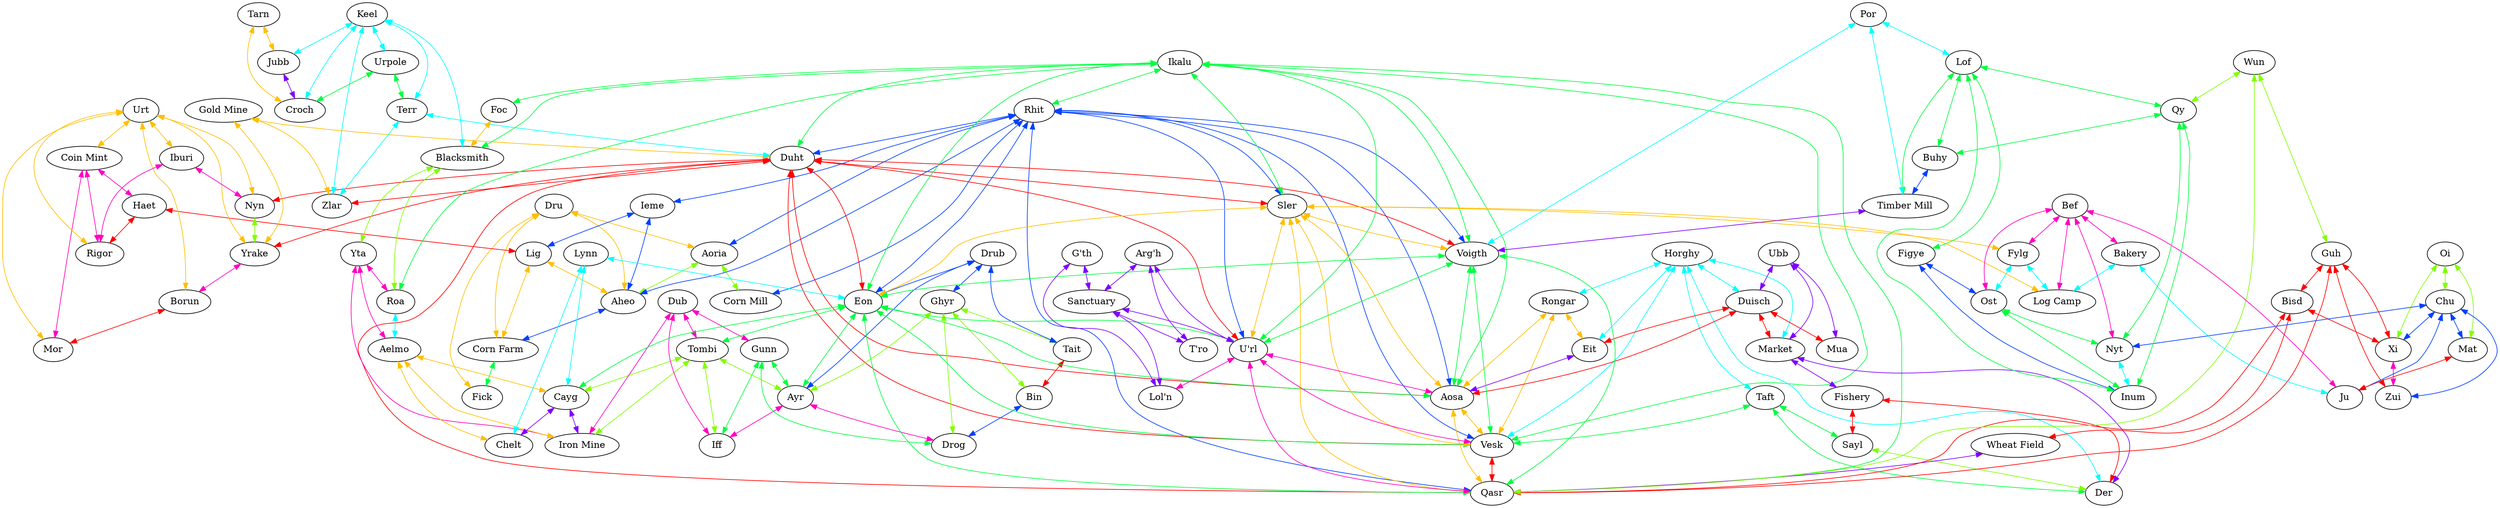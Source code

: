 graph x {
"Fick" [pos="0.0972222222222222,-0.472222222222222",label="Fick"]
"Dru" [pos="0.597222222222222,-0.444444444444444",label="Dru"]
"Aoria" [pos="1.52777777777778,-0.680555555555556",label="Aoria"]
"Corn Mill" [pos="2.52777777777778,-0.472222222222222",label="Corn Mill"]
"Corn Farm" [pos="0.0972222222222222,-1.52777777777778",label="Corn Farm"]
"Aheo" [pos="0.805555555555556,-1.16666666666667",label="Aheo"]
"Lig" [pos="0.847222222222222,-1.68055555555556",label="Lig"]
"Ieme" [pos="1.125,-1.44444444444444",label="Ieme"]
"Rhit" [pos="2.11111111111111,-1.05555555555556",label="Rhit"]
"Haet" [pos="0.138888888888889,-2.11111111111111",label="Haet"]
"Coin Mint" [pos="0.125,-3.04166666666667",label="Coin Mint"]
"Rigor" [pos="0.805555555555556,-2.93055555555556",label="Rigor"]
"Mor" [pos="0.458333333333333,-3.68055555555556",label="Mor"]
"Borun" [pos="0.138888888888889,-4.61111111111111",label="Borun"]
"Urt" [pos="0.833333333333333,-4.04166666666667",label="Urt"]
"Iburi" [pos="1.26388888888889,-3.47222222222222",label="Iburi"]
"Nyn" [pos="1.26388888888889,-4",label="Nyn"]
"Yrake" [pos="1.02777777777778,-4.5",label="Yrake"]
"Duht" [pos="2.38888888888889,-4.01388888888889",label="Duht"]
"Gold Mine" [pos="2.15277777777778,-4.90277777777778",label="Gold Mine"]
"Zlar" [pos="2.45833333333333,-4.5",label="Zlar"]
"Terr" [pos="2.97222222222222,-4.13888888888889",label="Terr"]
"Keel" [pos="3.29166666666667,-4.41666666666667",label="Keel"]
"Croch" [pos="3.63888888888889,-4.13888888888889",label="Croch"]
"Urpole" [pos="3.30555555555556,-3.90277777777778",label="Urpole"]
"Jubb" [pos="3.77777777777778,-4.76388888888889",label="Jubb"]
"Tarn" [pos="4.5,-4.58333333333333",label="Tarn"]
"Foc" [pos="4.40277777777778,-5.375",label="Foc"]
"Blacksmith" [pos="2.81944444444444,-5.125",label="Blacksmith"]
"Ikalu" [pos="3.61111111111111,-5.56944444444444",label="Ikalu"]
"Roa" [pos="2.80555555555556,-5.59722222222222",label="Roa"]
"Yta" [pos="2.13888888888889,-5.5",label="Yta"]
"Aelmo" [pos="1.98611111111111,-6.125",label="Aelmo"]
"Iron Mine" [pos="1.33333333333333,-6.08333333333333",label="Iron Mine"]
"Chelt" [pos="2.19444444444444,-6.56944444444444",label="Chelt"]
"Cayg" [pos="1.65277777777778,-6.375",label="Cayg"]
"Lynn" [pos="1.95833333333333,-7.13888888888889",label="Lynn"]
"Tombi" [pos="1.18055555555556,-6.69444444444444",label="Tombi"]
"Dub" [pos="0.819444444444444,-6.45833333333333",label="Dub"]
"Gunn" [pos="0.263888888888889,-6.86111111111111",label="Gunn"]
"Iff" [pos="0.847222222222222,-6.91666666666667",label="Iff"]
"Ayr" [pos="0.888888888888889,-7.33333333333333",label="Ayr"]
"Drog" [pos="0.0972222222222222,-7.25",label="Drog"]
"Bin" [pos="0.0972222222222222,-8.40277777777778",label="Bin"]
"Tait" [pos="1.09722222222222,-8.41666666666667",label="Tait"]
"Ghyr" [pos="0.805555555555556,-7.73611111111111",label="Ghyr"]
"Drub" [pos="1.18055555555556,-7.86111111111111",label="Drub"]
"Eon" [pos="1.41666666666667,-7.40277777777778",label="Eon"]
"Aosa" [pos="5.55555555555556,-6.72222222222222",label="Aosa"]
"Vesk" [pos="4.05555555555556,-6.76388888888889",label="Vesk"]
"Rongar" [pos="4.55555555555556,-6.88888888888889",label="Rongar"]
"Taft" [pos="3.875,-7.52777777777778",label="Taft"]
"Sayl" [pos="3.38888888888889,-7.81944444444444",label="Sayl"]
"Fishery" [pos="3.80555555555556,-8.38888888888889",label="Fishery"]
"Market" [pos="4.29166666666667,-8.40277777777778",label="Market"]
"Der" [pos="4.05555555555556,-8",label="Der"]
"Horghy" [pos="4.48611111111111,-7.38888888888889",label="Horghy"]
"Eit" [pos="5.04166666666667,-7.29166666666667",label="Eit"]
"Duisch" [pos="5.06944444444444,-7.70833333333333",label="Duisch"]
"Ubb" [pos="5.08333333333333,-8.18055555555556",label="Ubb"]
"Mua" [pos="5.55555555555556,-8.11111111111111",label="Mua"]
"Wheat Field" [pos="4.01388888888889,-0.833333333333333",label="Wheat Field"]
"Bisd" [pos="4.68055555555556,-0.833333333333333",label="Bisd"]
"Qasr" [pos="4.66666666666667,-1.58333333333333",label="Qasr"]
"Xi" [pos="5.68055555555556,-0.75",label="Xi"]
"Guh" [pos="5.08333333333333,-1.19444444444444",label="Guh"]
"Wun" [pos="5.11111111111111,-1.68055555555556",label="Wun"]
"Zui" [pos="5.88888888888889,-1.20833333333333",label="Zui"]
"Oi" [pos="5.97222222222222,-0.5",label="Oi"]
"Chu" [pos="6.15277777777778,-1",label="Chu"]
"Mat" [pos="6.76388888888889,-0.458333333333333",label="Mat"]
"Ju" [pos="7.01388888888889,-0.763888888888889",label="Ju"]
"Bakery" [pos="7.68055555555556,-0.694444444444444",label="Bakery"]
"Log Camp" [pos="8,-0.486111111111111",label="Log Camp"]
"Sler" [pos="8.13888888888889,-1.38888888888889",label="Sler"]
"Fylg" [pos="7.76388888888889,-1.23611111111111",label="Fylg"]
"Bef" [pos="7.375,-0.986111111111111",label="Bef"]
"Nyt" [pos="6.61111111111111,-1.45833333333333",label="Nyt"]
"Ost" [pos="6.86111111111111,-1.66666666666667",label="Ost"]
"Figye" [pos="6.41666666666667,-2.41666666666667",label="Figye"]
"Inum" [pos="6.13888888888889,-1.95833333333333",label="Inum"]
"Qy" [pos="5.97222222222222,-1.55555555555556",label="Qy"]
"Lof" [pos="6.08333333333333,-2.625",label="Lof"]
"Buhy" [pos="5.70833333333333,-2.20833333333333",label="Buhy"]
"Por" [pos="5.76388888888889,-2.81944444444444",label="Por"]
"Timber Mill" [pos="5.19444444444444,-2.43055555555556",label="Timber Mill"]
"Voigth" [pos="5.38888888888889,-3.18055555555556",label="Voigth"]
"U'rl" [pos="2.94444444444444,-2.02777777777778",label="U'rl"]
"Arg'h" [pos="2.34722222222222,-2.05555555555556",label="Arg'h"]
"T'ro" [pos="2.06944444444444,-2.65277777777778",label="T'ro"]
"Lol'n" [pos="3.18055555555556,-2.33333333333333",label="Lol'n"]
"G'th" [pos="3.65277777777778,-2.76388888888889",label="G'th"]
"Sanctuary" [pos="2.80555555555556,-2.94444444444444",label="Sanctuary"]
"Urt" -- "Rigor" [dir="both",color="0.125,1,1"]
"Urt" -- "Yrake" [dir="both",color="0.125,1,1"]
"Urt" -- "Mor" [dir="both",color="0.125,1,1"]
"Urt" -- "Coin Mint" [dir="both",color="0.125,1,1"]
"Urt" -- "Borun" [dir="both",color="0.125,1,1"]
"Urt" -- "Nyn" [dir="both",color="0.125,1,1"]
"Urt" -- "Iburi" [dir="both",color="0.125,1,1"]
"Oi" -- "Mat" [dir="both",color="0.25,1,1"]
"Oi" -- "Xi" [dir="both",color="0.25,1,1"]
"Oi" -- "Chu" [dir="both",color="0.25,1,1"]
"Ikalu" -- "Blacksmith" [dir="both",color="0.375,1,1"]
"Ikalu" -- "Foc" [dir="both",color="0.375,1,1"]
"Ikalu" -- "Vesk" [dir="both",color="0.375,1,1"]
"Ikalu" -- "Eon" [dir="both",color="0.375,1,1"]
"Ikalu" -- "Roa" [dir="both",color="0.375,1,1"]
"Ikalu" -- "Rhit" [dir="both",color="0.375,1,1"]
"Ikalu" -- "Duht" [dir="both",color="0.375,1,1"]
"Ikalu" -- "Sler" [dir="both",color="0.375,1,1"]
"Ikalu" -- "Qasr" [dir="both",color="0.375,1,1"]
"Ikalu" -- "Aosa" [dir="both",color="0.375,1,1"]
"Ikalu" -- "U'rl" [dir="both",color="0.375,1,1"]
"Ikalu" -- "Voigth" [dir="both",color="0.375,1,1"]
"Keel" -- "Urpole" [dir="both",color="0.5,1,1"]
"Keel" -- "Terr" [dir="both",color="0.5,1,1"]
"Keel" -- "Blacksmith" [dir="both",color="0.5,1,1"]
"Keel" -- "Jubb" [dir="both",color="0.5,1,1"]
"Keel" -- "Zlar" [dir="both",color="0.5,1,1"]
"Keel" -- "Croch" [dir="both",color="0.5,1,1"]
"Drub" -- "Ghyr" [dir="both",color="0.625,1,1"]
"Drub" -- "Tait" [dir="both",color="0.625,1,1"]
"Drub" -- "Eon" [dir="both",color="0.625,1,1"]
"Drub" -- "Ayr" [dir="both",color="0.625,1,1"]
"Ubb" -- "Duisch" [dir="both",color="0.75,1,1"]
"Ubb" -- "Market" [dir="both",color="0.75,1,1"]
"Ubb" -- "Mua" [dir="both",color="0.75,1,1"]
"Coin Mint" -- "Rigor" [dir="both",color="0.875,1,1"]
"Coin Mint" -- "Mor" [dir="both",color="0.875,1,1"]
"Coin Mint" -- "Haet" [dir="both",color="0.875,1,1"]
"Haet" -- "Rigor" [dir="both",color="1,1,1"]
"Haet" -- "Lig" [dir="both",color="1,1,1"]
"Foc" -- "Blacksmith" [dir="both",color="0.125,1,1"]
"Wun" -- "Qy" [dir="both",color="0.25,1,1"]
"Wun" -- "Qasr" [dir="both",color="0.25,1,1"]
"Wun" -- "Guh" [dir="both",color="0.25,1,1"]
"Urpole" -- "Terr" [dir="both",color="0.375,1,1"]
"Urpole" -- "Croch" [dir="both",color="0.375,1,1"]
"Por" -- "Lof" [dir="both",color="0.5,1,1"]
"Por" -- "Timber Mill" [dir="both",color="0.5,1,1"]
"Por" -- "Voigth" [dir="both",color="0.5,1,1"]
"Rhit" -- "Aoria" [dir="both",color="0.625,1,1"]
"Rhit" -- "Vesk" [dir="both",color="0.625,1,1"]
"Rhit" -- "Eon" [dir="both",color="0.625,1,1"]
"Rhit" -- "Ieme" [dir="both",color="0.625,1,1"]
"Rhit" -- "Aheo" [dir="both",color="0.625,1,1"]
"Rhit" -- "Duht" [dir="both",color="0.625,1,1"]
"Rhit" -- "Sler" [dir="both",color="0.625,1,1"]
"Rhit" -- "Qasr" [dir="both",color="0.625,1,1"]
"Rhit" -- "Aosa" [dir="both",color="0.625,1,1"]
"Rhit" -- "U'rl" [dir="both",color="0.625,1,1"]
"Rhit" -- "Corn Mill" [dir="both",color="0.625,1,1"]
"Rhit" -- "Voigth" [dir="both",color="0.625,1,1"]
"Arg'h" -- "T'ro" [dir="both",color="0.75,1,1"]
"Arg'h" -- "Sanctuary" [dir="both",color="0.75,1,1"]
"Arg'h" -- "U'rl" [dir="both",color="0.75,1,1"]
"Bef" -- "Bakery" [dir="both",color="0.875,1,1"]
"Bef" -- "Nyt" [dir="both",color="0.875,1,1"]
"Bef" -- "Log Camp" [dir="both",color="0.875,1,1"]
"Bef" -- "Ju" [dir="both",color="0.875,1,1"]
"Bef" -- "Fylg" [dir="both",color="0.875,1,1"]
"Bef" -- "Ost" [dir="both",color="0.875,1,1"]
"Guh" -- "Xi" [dir="both",color="1,1,1"]
"Guh" -- "Zui" [dir="both",color="1,1,1"]
"Guh" -- "Bisd" [dir="both",color="1,1,1"]
"Guh" -- "Qasr" [dir="both",color="1,1,1"]
"Gold Mine" -- "Yrake" [dir="both",color="0.125,1,1"]
"Gold Mine" -- "Duht" [dir="both",color="0.125,1,1"]
"Gold Mine" -- "Zlar" [dir="both",color="0.125,1,1"]
"Blacksmith" -- "Roa" [dir="both",color="0.25,1,1"]
"Blacksmith" -- "Yta" [dir="both",color="0.25,1,1"]
"Lof" -- "Figye" [dir="both",color="0.375,1,1"]
"Lof" -- "Qy" [dir="both",color="0.375,1,1"]
"Lof" -- "Buhy" [dir="both",color="0.375,1,1"]
"Lof" -- "Inum" [dir="both",color="0.375,1,1"]
"Lof" -- "Timber Mill" [dir="both",color="0.375,1,1"]
"Horghy" -- "Duisch" [dir="both",color="0.5,1,1"]
"Horghy" -- "Rongar" [dir="both",color="0.5,1,1"]
"Horghy" -- "Taft" [dir="both",color="0.5,1,1"]
"Horghy" -- "Der" [dir="both",color="0.5,1,1"]
"Horghy" -- "Market" [dir="both",color="0.5,1,1"]
"Horghy" -- "Eit" [dir="both",color="0.5,1,1"]
"Horghy" -- "Vesk" [dir="both",color="0.5,1,1"]
"Chu" -- "Mat" [dir="both",color="0.625,1,1"]
"Chu" -- "Nyt" [dir="both",color="0.625,1,1"]
"Chu" -- "Ju" [dir="both",color="0.625,1,1"]
"Chu" -- "Xi" [dir="both",color="0.625,1,1"]
"Chu" -- "Zui" [dir="both",color="0.625,1,1"]
"G'th" -- "Sanctuary" [dir="both",color="0.75,1,1"]
"G'th" -- "Lol'n" [dir="both",color="0.75,1,1"]
"Iburi" -- "Rigor" [dir="both",color="0.875,1,1"]
"Iburi" -- "Nyn" [dir="both",color="0.875,1,1"]
"Duisch" -- "Market" [dir="both",color="1,1,1"]
"Duisch" -- "Eit" [dir="both",color="1,1,1"]
"Duisch" -- "Aosa" [dir="both",color="1,1,1"]
"Duisch" -- "Mua" [dir="both",color="1,1,1"]
"Rongar" -- "Eit" [dir="both",color="0.125,1,1"]
"Rongar" -- "Aosa" [dir="both",color="0.125,1,1"]
"Rongar" -- "Vesk" [dir="both",color="0.125,1,1"]
"Ghyr" -- "Bin" [dir="both",color="0.25,1,1"]
"Ghyr" -- "Tait" [dir="both",color="0.25,1,1"]
"Ghyr" -- "Drog" [dir="both",color="0.25,1,1"]
"Ghyr" -- "Ayr" [dir="both",color="0.25,1,1"]
"Qy" -- "Nyt" [dir="both",color="0.375,1,1"]
"Qy" -- "Buhy" [dir="both",color="0.375,1,1"]
"Qy" -- "Inum" [dir="both",color="0.375,1,1"]
"Terr" -- "Duht" [dir="both",color="0.5,1,1"]
"Terr" -- "Zlar" [dir="both",color="0.5,1,1"]
"Buhy" -- "Timber Mill" [dir="both",color="0.625,1,1"]
"Timber Mill" -- "Voigth" [dir="both",color="0.75,1,1"]
"Yta" -- "Roa" [dir="both",color="0.875,1,1"]
"Yta" -- "Iron Mine" [dir="both",color="0.875,1,1"]
"Yta" -- "Aelmo" [dir="both",color="0.875,1,1"]
"Duht" -- "Yrake" [dir="both",color="1,1,1"]
"Duht" -- "Zlar" [dir="both",color="1,1,1"]
"Duht" -- "Vesk" [dir="both",color="1,1,1"]
"Duht" -- "Eon" [dir="both",color="1,1,1"]
"Duht" -- "Sler" [dir="both",color="1,1,1"]
"Duht" -- "Qasr" [dir="both",color="1,1,1"]
"Duht" -- "Aosa" [dir="both",color="1,1,1"]
"Duht" -- "U'rl" [dir="both",color="1,1,1"]
"Duht" -- "Nyn" [dir="both",color="1,1,1"]
"Duht" -- "Voigth" [dir="both",color="1,1,1"]
"Sler" -- "Log Camp" [dir="both",color="0.125,1,1"]
"Sler" -- "Eon" [dir="both",color="0.125,1,1"]
"Sler" -- "Vesk" [dir="both",color="0.125,1,1"]
"Sler" -- "Fylg" [dir="both",color="0.125,1,1"]
"Sler" -- "Qasr" [dir="both",color="0.125,1,1"]
"Sler" -- "U'rl" [dir="both",color="0.125,1,1"]
"Sler" -- "Aosa" [dir="both",color="0.125,1,1"]
"Sler" -- "Voigth" [dir="both",color="0.125,1,1"]
"Nyn" -- "Yrake" [dir="both",color="0.25,1,1"]
"Voigth" -- "Eon" [dir="both",color="0.375,1,1"]
"Voigth" -- "Vesk" [dir="both",color="0.375,1,1"]
"Voigth" -- "Qasr" [dir="both",color="0.375,1,1"]
"Voigth" -- "U'rl" [dir="both",color="0.375,1,1"]
"Voigth" -- "Aosa" [dir="both",color="0.375,1,1"]
"Lynn" -- "Cayg" [dir="both",color="0.5,1,1"]
"Lynn" -- "Eon" [dir="both",color="0.5,1,1"]
"Lynn" -- "Chelt" [dir="both",color="0.5,1,1"]
"Figye" -- "Inum" [dir="both",color="0.625,1,1"]
"Figye" -- "Ost" [dir="both",color="0.625,1,1"]
"Eit" -- "Aosa" [dir="both",color="0.75,1,1"]
"Dub" -- "Iron Mine" [dir="both",color="0.875,1,1"]
"Dub" -- "Iff" [dir="both",color="0.875,1,1"]
"Dub" -- "Tombi" [dir="both",color="0.875,1,1"]
"Dub" -- "Gunn" [dir="both",color="0.875,1,1"]
"Tait" -- "Bin" [dir="both",color="1,1,1"]
"Dru" -- "Corn Farm" [dir="both",color="0.125,1,1"]
"Dru" -- "Aheo" [dir="both",color="0.125,1,1"]
"Dru" -- "Aoria" [dir="both",color="0.125,1,1"]
"Dru" -- "Fick" [dir="both",color="0.125,1,1"]
"Aoria" -- "Aheo" [dir="both",color="0.25,1,1"]
"Aoria" -- "Corn Mill" [dir="both",color="0.25,1,1"]
"Eon" -- "Vesk" [dir="both",color="0.375,1,1"]
"Eon" -- "Cayg" [dir="both",color="0.375,1,1"]
"Eon" -- "Qasr" [dir="both",color="0.375,1,1"]
"Eon" -- "Aosa" [dir="both",color="0.375,1,1"]
"Eon" -- "U'rl" [dir="both",color="0.375,1,1"]
"Eon" -- "Tombi" [dir="both",color="0.375,1,1"]
"Eon" -- "Ayr" [dir="both",color="0.375,1,1"]
"Roa" -- "Aelmo" [dir="both",color="0.5,1,1"]
"Bin" -- "Drog" [dir="both",color="0.625,1,1"]
"Sanctuary" -- "T'ro" [dir="both",color="0.75,1,1"]
"Sanctuary" -- "U'rl" [dir="both",color="0.75,1,1"]
"Sanctuary" -- "Lol'n" [dir="both",color="0.75,1,1"]
"U'rl" -- "Lol'n" [dir="both",color="0.875,1,1"]
"U'rl" -- "Vesk" [dir="both",color="0.875,1,1"]
"U'rl" -- "Qasr" [dir="both",color="0.875,1,1"]
"U'rl" -- "Aosa" [dir="both",color="0.875,1,1"]
"Bisd" -- "Wheat Field" [dir="both",color="1,1,1"]
"Bisd" -- "Xi" [dir="both",color="1,1,1"]
"Bisd" -- "Qasr" [dir="both",color="1,1,1"]
"Aosa" -- "Vesk" [dir="both",color="0.125,1,1"]
"Aosa" -- "Qasr" [dir="both",color="0.125,1,1"]
"Tombi" -- "Cayg" [dir="both",color="0.25,1,1"]
"Tombi" -- "Iron Mine" [dir="both",color="0.25,1,1"]
"Tombi" -- "Iff" [dir="both",color="0.25,1,1"]
"Tombi" -- "Ayr" [dir="both",color="0.25,1,1"]
"Taft" -- "Der" [dir="both",color="0.375,1,1"]
"Taft" -- "Sayl" [dir="both",color="0.375,1,1"]
"Taft" -- "Vesk" [dir="both",color="0.375,1,1"]
"Bakery" -- "Log Camp" [dir="both",color="0.5,1,1"]
"Bakery" -- "Ju" [dir="both",color="0.5,1,1"]
"Wheat Field" -- "Qasr" [dir="both",color="0.75,1,1"]
"Yrake" -- "Borun" [dir="both",color="0.875,1,1"]
"Borun" -- "Mor" [dir="both",color="1,1,1"]
"Aelmo" -- "Cayg" [dir="both",color="0.125,1,1"]
"Aelmo" -- "Iron Mine" [dir="both",color="0.125,1,1"]
"Aelmo" -- "Chelt" [dir="both",color="0.125,1,1"]
"Gunn" -- "Drog" [dir="both",color="0.375,1,1"]
"Gunn" -- "Iff" [dir="both",color="0.375,1,1"]
"Gunn" -- "Ayr" [dir="both",color="0.375,1,1"]
"Fylg" -- "Log Camp" [dir="both",color="0.5,1,1"]
"Fylg" -- "Ost" [dir="both",color="0.5,1,1"]
"Ieme" -- "Lig" [dir="both",color="0.625,1,1"]
"Ieme" -- "Aheo" [dir="both",color="0.625,1,1"]
"Cayg" -- "Iron Mine" [dir="both",color="0.75,1,1"]
"Cayg" -- "Chelt" [dir="both",color="0.75,1,1"]
"Ayr" -- "Drog" [dir="both",color="0.875,1,1"]
"Ayr" -- "Iff" [dir="both",color="0.875,1,1"]
"Mat" -- "Ju" [dir="both",color="1,1,1"]
"Lig" -- "Corn Farm" [dir="both",color="0.125,1,1"]
"Lig" -- "Aheo" [dir="both",color="0.125,1,1"]
"Ost" -- "Nyt" [dir="both",color="0.375,1,1"]
"Ost" -- "Inum" [dir="both",color="0.375,1,1"]
"Aheo" -- "Corn Farm" [dir="both",color="0.625,1,1"]
"Market" -- "Der" [dir="both",color="0.75,1,1"]
"Market" -- "Fishery" [dir="both",color="0.75,1,1"]
"Xi" -- "Zui" [dir="both",color="0.875,1,1"]
"Fishery" -- "Der" [dir="both",color="1,1,1"]
"Fishery" -- "Sayl" [dir="both",color="1,1,1"]
"Corn Farm" -- "Fick" [dir="both",color="0.375,1,1"]
"Nyt" -- "Inum" [dir="both",color="0.5,1,1"]
"Tarn" -- "Jubb" [dir="both",color="0.125,1,1"]
"Tarn" -- "Croch" [dir="both",color="0.125,1,1"]
"Sayl" -- "Der" [dir="both",color="0.25,1,1"]
"Jubb" -- "Croch" [dir="both",color="0.75,1,1"]
"Vesk" -- "Qasr" [dir="both",color="1,1,1"]
}
